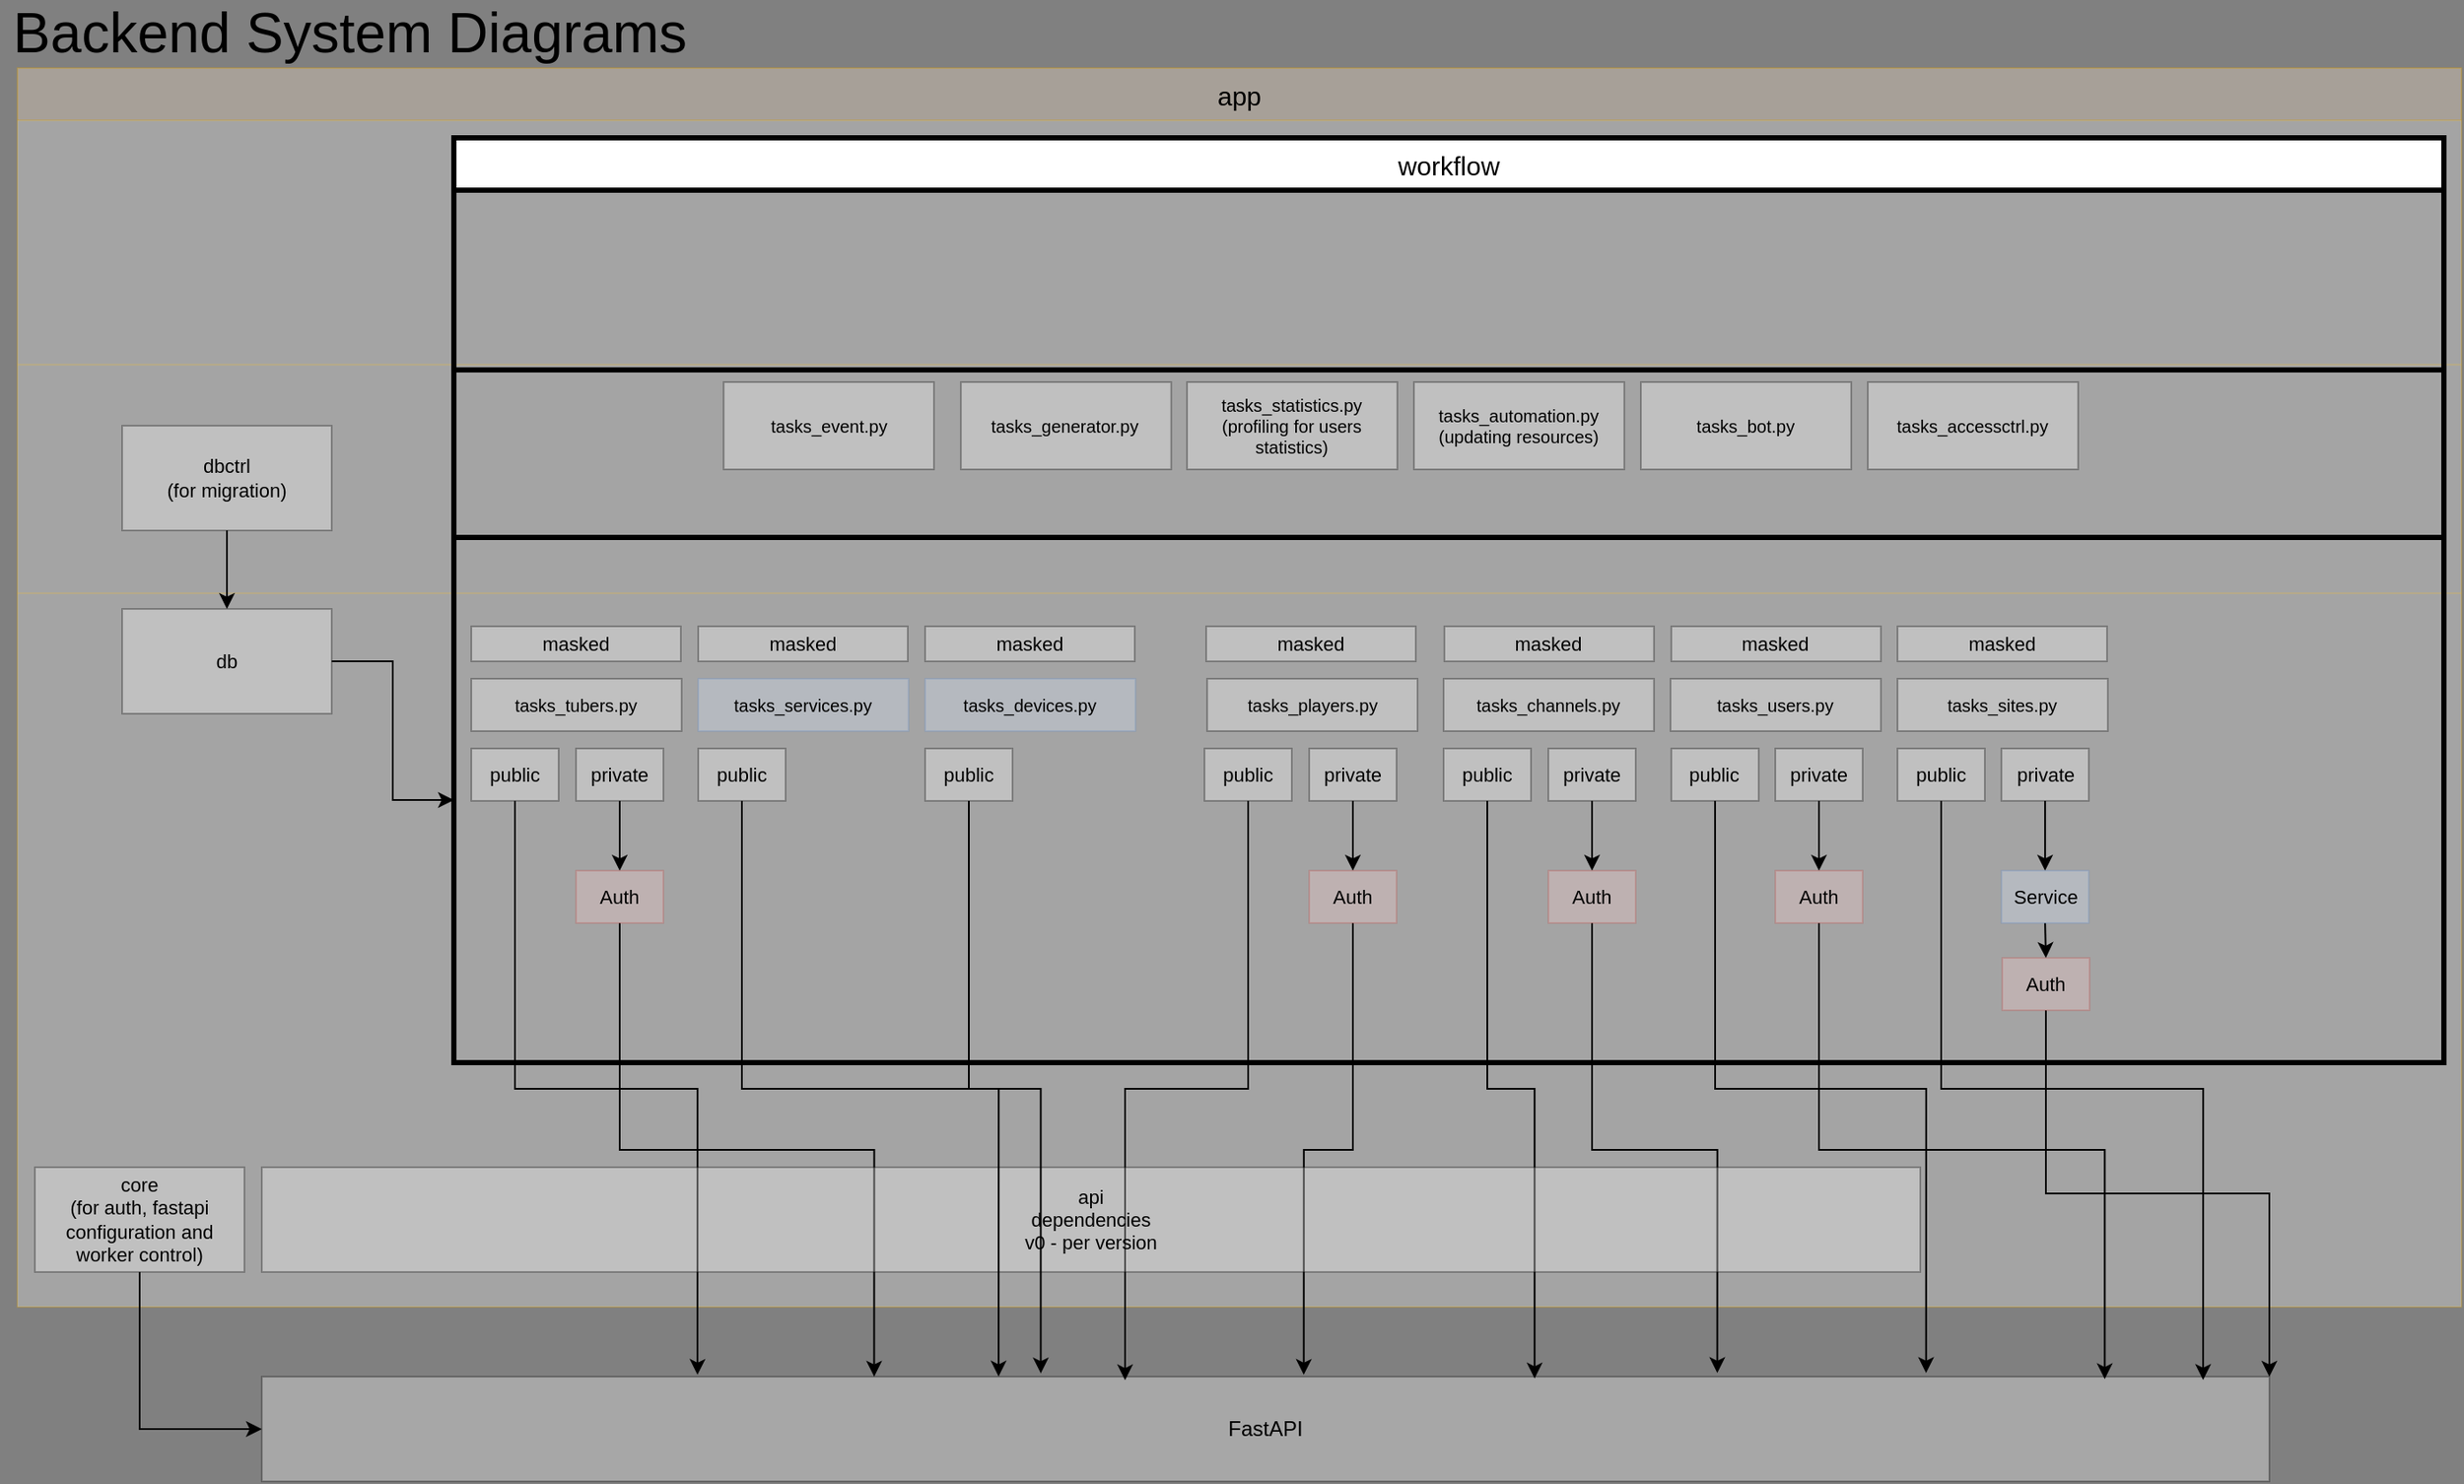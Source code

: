 <mxfile version="16.1.0" type="github">
  <diagram id="8mYQ9tFJFdCZUb9-reb6" name="Page-1">
    <mxGraphModel dx="993" dy="529" grid="1" gridSize="10" guides="1" tooltips="1" connect="1" arrows="1" fold="1" page="1" pageScale="1" pageWidth="827" pageHeight="1169" background="#808080" math="0" shadow="0">
      <root>
        <mxCell id="0" />
        <mxCell id="1" parent="0" />
        <mxCell id="WOKx7JHoCVHnTNnq_0IK-1" value="app" style="shape=table;startSize=30;container=1;collapsible=0;childLayout=tableLayout;fontSize=15;opacity=30;fillColor=#ffe6cc;strokeColor=#d79b00;movable=1;resizable=1;rotatable=1;deletable=1;editable=1;connectable=1;" vertex="1" parent="1">
          <mxGeometry x="10" y="50" width="1400" height="710" as="geometry" />
        </mxCell>
        <mxCell id="WOKx7JHoCVHnTNnq_0IK-2" value="" style="shape=partialRectangle;collapsible=0;dropTarget=0;fillColor=none;top=0;left=0;bottom=0;right=0;points=[[0,0.5],[1,0.5]];portConstraint=eastwest;fontSize=32;opacity=30;" vertex="1" parent="WOKx7JHoCVHnTNnq_0IK-1">
          <mxGeometry y="30" width="1400" height="140" as="geometry" />
        </mxCell>
        <mxCell id="WOKx7JHoCVHnTNnq_0IK-3" value="" style="shape=partialRectangle;html=1;whiteSpace=wrap;connectable=0;overflow=hidden;fillColor=#f5f5f5;top=0;left=0;bottom=0;right=0;pointerEvents=1;fontSize=32;opacity=30;strokeColor=#666666;fontColor=#333333;" vertex="1" parent="WOKx7JHoCVHnTNnq_0IK-2">
          <mxGeometry width="1400" height="140" as="geometry">
            <mxRectangle width="1400" height="140" as="alternateBounds" />
          </mxGeometry>
        </mxCell>
        <mxCell id="WOKx7JHoCVHnTNnq_0IK-4" value="" style="shape=partialRectangle;collapsible=0;dropTarget=0;fillColor=none;top=0;left=0;bottom=0;right=0;points=[[0,0.5],[1,0.5]];portConstraint=eastwest;fontSize=32;opacity=30;" vertex="1" parent="WOKx7JHoCVHnTNnq_0IK-1">
          <mxGeometry y="170" width="1400" height="131" as="geometry" />
        </mxCell>
        <mxCell id="WOKx7JHoCVHnTNnq_0IK-5" value="" style="shape=partialRectangle;html=1;whiteSpace=wrap;connectable=0;overflow=hidden;fillColor=#f5f5f5;top=0;left=0;bottom=0;right=0;pointerEvents=1;fontSize=32;opacity=30;fontColor=#333333;strokeColor=#666666;" vertex="1" parent="WOKx7JHoCVHnTNnq_0IK-4">
          <mxGeometry width="1400" height="131" as="geometry">
            <mxRectangle width="1400" height="131" as="alternateBounds" />
          </mxGeometry>
        </mxCell>
        <mxCell id="WOKx7JHoCVHnTNnq_0IK-6" value="" style="shape=partialRectangle;collapsible=0;dropTarget=0;fillColor=none;top=0;left=0;bottom=0;right=0;points=[[0,0.5],[1,0.5]];portConstraint=eastwest;fontSize=15;opacity=30;" vertex="1" parent="WOKx7JHoCVHnTNnq_0IK-1">
          <mxGeometry y="301" width="1400" height="409" as="geometry" />
        </mxCell>
        <mxCell id="WOKx7JHoCVHnTNnq_0IK-7" value="" style="shape=partialRectangle;html=1;whiteSpace=wrap;connectable=0;overflow=hidden;fillColor=#f5f5f5;top=0;left=0;bottom=0;right=0;pointerEvents=1;fontSize=15;opacity=30;fontColor=#333333;strokeColor=#666666;" vertex="1" parent="WOKx7JHoCVHnTNnq_0IK-6">
          <mxGeometry width="1400" height="409" as="geometry">
            <mxRectangle width="1400" height="409" as="alternateBounds" />
          </mxGeometry>
        </mxCell>
        <mxCell id="ISWFT-Lty1C0rzzajxvx-115" value="workflow" style="shape=table;startSize=30;container=1;collapsible=0;childLayout=tableLayout;fontSize=15;movable=1;resizable=1;rotatable=1;deletable=1;editable=1;connectable=1;strokeWidth=3;" vertex="1" parent="1">
          <mxGeometry x="260" y="90" width="1140" height="530" as="geometry" />
        </mxCell>
        <mxCell id="ISWFT-Lty1C0rzzajxvx-116" value="" style="shape=partialRectangle;collapsible=0;dropTarget=0;fillColor=none;top=0;left=0;bottom=0;right=0;points=[[0,0.5],[1,0.5]];portConstraint=eastwest;fontSize=32;opacity=30;movable=1;resizable=1;rotatable=1;deletable=1;editable=1;connectable=1;" vertex="1" parent="ISWFT-Lty1C0rzzajxvx-115">
          <mxGeometry y="30" width="1140" height="103" as="geometry" />
        </mxCell>
        <mxCell id="ISWFT-Lty1C0rzzajxvx-117" value="" style="shape=partialRectangle;html=1;whiteSpace=wrap;connectable=0;overflow=hidden;fillColor=none;top=0;left=0;bottom=0;right=0;pointerEvents=1;fontSize=32;opacity=30;" vertex="1" parent="ISWFT-Lty1C0rzzajxvx-116">
          <mxGeometry width="1140" height="103" as="geometry">
            <mxRectangle width="1140" height="103" as="alternateBounds" />
          </mxGeometry>
        </mxCell>
        <mxCell id="ISWFT-Lty1C0rzzajxvx-118" value="" style="shape=partialRectangle;collapsible=0;dropTarget=0;fillColor=none;top=0;left=0;bottom=0;right=0;points=[[0,0.5],[1,0.5]];portConstraint=eastwest;fontSize=32;opacity=30;movable=1;resizable=1;rotatable=1;deletable=1;editable=1;connectable=1;" vertex="1" parent="ISWFT-Lty1C0rzzajxvx-115">
          <mxGeometry y="133" width="1140" height="96" as="geometry" />
        </mxCell>
        <mxCell id="ISWFT-Lty1C0rzzajxvx-119" value="" style="shape=partialRectangle;html=1;whiteSpace=wrap;connectable=0;overflow=hidden;fillColor=none;top=0;left=0;bottom=0;right=0;pointerEvents=1;fontSize=32;opacity=30;" vertex="1" parent="ISWFT-Lty1C0rzzajxvx-118">
          <mxGeometry width="1140" height="96" as="geometry">
            <mxRectangle width="1140" height="96" as="alternateBounds" />
          </mxGeometry>
        </mxCell>
        <mxCell id="ISWFT-Lty1C0rzzajxvx-121" value="" style="shape=partialRectangle;collapsible=0;dropTarget=0;fillColor=none;top=0;left=0;bottom=0;right=0;points=[[0,0.5],[1,0.5]];portConstraint=eastwest;fontSize=15;opacity=30;movable=1;resizable=1;rotatable=1;deletable=1;editable=1;connectable=1;" vertex="1" parent="ISWFT-Lty1C0rzzajxvx-115">
          <mxGeometry y="229" width="1140" height="301" as="geometry" />
        </mxCell>
        <mxCell id="ISWFT-Lty1C0rzzajxvx-122" value="" style="shape=partialRectangle;html=1;whiteSpace=wrap;connectable=0;overflow=hidden;fillColor=none;top=0;left=0;bottom=0;right=0;pointerEvents=1;fontSize=15;opacity=30;" vertex="1" parent="ISWFT-Lty1C0rzzajxvx-121">
          <mxGeometry width="1140" height="301" as="geometry">
            <mxRectangle width="1140" height="301" as="alternateBounds" />
          </mxGeometry>
        </mxCell>
        <mxCell id="ISWFT-Lty1C0rzzajxvx-112" value="FastAPI" style="whiteSpace=wrap;html=1;opacity=30;" vertex="1" parent="1">
          <mxGeometry x="150" y="800" width="1150" height="60" as="geometry" />
        </mxCell>
        <mxCell id="ISWFT-Lty1C0rzzajxvx-113" value="&lt;div style=&quot;font-size: 32px&quot;&gt;&lt;font style=&quot;font-size: 32px&quot;&gt;Backend System Diagrams&lt;/font&gt;&lt;/div&gt;" style="text;html=1;align=center;verticalAlign=middle;resizable=0;points=[];autosize=1;strokeColor=none;fillColor=none;" vertex="1" parent="1">
          <mxGeometry y="20" width="400" height="20" as="geometry" />
        </mxCell>
        <mxCell id="WOKx7JHoCVHnTNnq_0IK-20" style="edgeStyle=orthogonalEdgeStyle;rounded=0;orthogonalLoop=1;jettySize=auto;html=1;exitX=0.5;exitY=1;exitDx=0;exitDy=0;entryX=0.217;entryY=-0.018;entryDx=0;entryDy=0;entryPerimeter=0;fontSize=11;movable=1;resizable=1;rotatable=1;deletable=1;editable=1;connectable=1;" edge="1" parent="1" source="WOKx7JHoCVHnTNnq_0IK-11" target="ISWFT-Lty1C0rzzajxvx-112">
          <mxGeometry relative="1" as="geometry" />
        </mxCell>
        <mxCell id="WOKx7JHoCVHnTNnq_0IK-11" value="public" style="whiteSpace=wrap;html=1;fontSize=11;opacity=30;" vertex="1" parent="1">
          <mxGeometry x="270" y="440" width="50" height="30" as="geometry" />
        </mxCell>
        <mxCell id="ISWFT-Lty1C0rzzajxvx-114" value="tasks_tubers.py" style="whiteSpace=wrap;html=1;opacity=30;fontSize=10;" vertex="1" parent="1">
          <mxGeometry x="270" y="400" width="120.455" height="30" as="geometry" />
        </mxCell>
        <mxCell id="WOKx7JHoCVHnTNnq_0IK-8" value="tasks_players.py" style="whiteSpace=wrap;html=1;opacity=30;fontSize=10;" vertex="1" parent="1">
          <mxGeometry x="691.545" y="400" width="120.455" height="30" as="geometry" />
        </mxCell>
        <mxCell id="WOKx7JHoCVHnTNnq_0IK-9" value="tasks_users.py" style="whiteSpace=wrap;html=1;opacity=30;fontSize=10;" vertex="1" parent="1">
          <mxGeometry x="956.995" y="400" width="120.455" height="30" as="geometry" />
        </mxCell>
        <mxCell id="WOKx7JHoCVHnTNnq_0IK-10" value="&lt;div style=&quot;font-size: 10px;&quot;&gt;tasks_channels.py&lt;/div&gt;" style="whiteSpace=wrap;html=1;opacity=30;fontSize=10;" vertex="1" parent="1">
          <mxGeometry x="826.995" y="400" width="120.455" height="30" as="geometry" />
        </mxCell>
        <mxCell id="WOKx7JHoCVHnTNnq_0IK-33" style="edgeStyle=orthogonalEdgeStyle;rounded=0;orthogonalLoop=1;jettySize=auto;html=1;exitX=0.5;exitY=1;exitDx=0;exitDy=0;fontSize=11;" edge="1" parent="1" source="WOKx7JHoCVHnTNnq_0IK-13" target="WOKx7JHoCVHnTNnq_0IK-28">
          <mxGeometry relative="1" as="geometry" />
        </mxCell>
        <mxCell id="WOKx7JHoCVHnTNnq_0IK-13" value="private" style="whiteSpace=wrap;html=1;fontSize=11;opacity=30;" vertex="1" parent="1">
          <mxGeometry x="330" y="440" width="50" height="30" as="geometry" />
        </mxCell>
        <mxCell id="WOKx7JHoCVHnTNnq_0IK-34" style="edgeStyle=orthogonalEdgeStyle;rounded=0;orthogonalLoop=1;jettySize=auto;html=1;exitX=0.5;exitY=1;exitDx=0;exitDy=0;entryX=0.5;entryY=0;entryDx=0;entryDy=0;fontSize=11;" edge="1" parent="1" source="WOKx7JHoCVHnTNnq_0IK-14" target="WOKx7JHoCVHnTNnq_0IK-29">
          <mxGeometry relative="1" as="geometry" />
        </mxCell>
        <mxCell id="WOKx7JHoCVHnTNnq_0IK-14" value="private" style="whiteSpace=wrap;html=1;fontSize=11;opacity=30;" vertex="1" parent="1">
          <mxGeometry x="750" y="440" width="50" height="30" as="geometry" />
        </mxCell>
        <mxCell id="WOKx7JHoCVHnTNnq_0IK-21" style="edgeStyle=orthogonalEdgeStyle;rounded=0;orthogonalLoop=1;jettySize=auto;html=1;exitX=0.5;exitY=1;exitDx=0;exitDy=0;entryX=0.43;entryY=0.034;entryDx=0;entryDy=0;entryPerimeter=0;fontSize=11;movable=1;resizable=1;rotatable=1;deletable=1;editable=1;connectable=1;" edge="1" parent="1" source="WOKx7JHoCVHnTNnq_0IK-15" target="ISWFT-Lty1C0rzzajxvx-112">
          <mxGeometry relative="1" as="geometry" />
        </mxCell>
        <mxCell id="WOKx7JHoCVHnTNnq_0IK-15" value="public" style="whiteSpace=wrap;html=1;fontSize=11;opacity=30;" vertex="1" parent="1">
          <mxGeometry x="690" y="440" width="50" height="30" as="geometry" />
        </mxCell>
        <mxCell id="WOKx7JHoCVHnTNnq_0IK-16" value="masked" style="whiteSpace=wrap;html=1;fontSize=11;opacity=30;" vertex="1" parent="1">
          <mxGeometry x="270" y="370" width="120" height="20" as="geometry" />
        </mxCell>
        <mxCell id="WOKx7JHoCVHnTNnq_0IK-17" value="masked" style="whiteSpace=wrap;html=1;fontSize=11;opacity=30;" vertex="1" parent="1">
          <mxGeometry x="691" y="370" width="120" height="20" as="geometry" />
        </mxCell>
        <mxCell id="WOKx7JHoCVHnTNnq_0IK-18" value="masked" style="whiteSpace=wrap;html=1;fontSize=11;opacity=30;" vertex="1" parent="1">
          <mxGeometry x="957.45" y="370" width="120" height="20" as="geometry" />
        </mxCell>
        <mxCell id="WOKx7JHoCVHnTNnq_0IK-19" value="masked" style="whiteSpace=wrap;html=1;fontSize=11;opacity=30;" vertex="1" parent="1">
          <mxGeometry x="827.45" y="370" width="120" height="20" as="geometry" />
        </mxCell>
        <mxCell id="WOKx7JHoCVHnTNnq_0IK-36" style="edgeStyle=orthogonalEdgeStyle;rounded=0;orthogonalLoop=1;jettySize=auto;html=1;exitX=0.5;exitY=1;exitDx=0;exitDy=0;entryX=0.5;entryY=0;entryDx=0;entryDy=0;fontSize=11;" edge="1" parent="1" source="WOKx7JHoCVHnTNnq_0IK-22" target="WOKx7JHoCVHnTNnq_0IK-31">
          <mxGeometry relative="1" as="geometry" />
        </mxCell>
        <mxCell id="WOKx7JHoCVHnTNnq_0IK-22" value="private" style="whiteSpace=wrap;html=1;fontSize=11;opacity=30;" vertex="1" parent="1">
          <mxGeometry x="1017" y="440" width="50" height="30" as="geometry" />
        </mxCell>
        <mxCell id="WOKx7JHoCVHnTNnq_0IK-27" style="edgeStyle=orthogonalEdgeStyle;rounded=0;orthogonalLoop=1;jettySize=auto;html=1;exitX=0.5;exitY=1;exitDx=0;exitDy=0;entryX=0.829;entryY=-0.036;entryDx=0;entryDy=0;entryPerimeter=0;fontSize=11;movable=1;resizable=1;rotatable=1;deletable=1;editable=1;connectable=1;" edge="1" parent="1" source="WOKx7JHoCVHnTNnq_0IK-23" target="ISWFT-Lty1C0rzzajxvx-112">
          <mxGeometry relative="1" as="geometry" />
        </mxCell>
        <mxCell id="WOKx7JHoCVHnTNnq_0IK-23" value="public" style="whiteSpace=wrap;html=1;fontSize=11;opacity=30;" vertex="1" parent="1">
          <mxGeometry x="957.45" y="440" width="50" height="30" as="geometry" />
        </mxCell>
        <mxCell id="WOKx7JHoCVHnTNnq_0IK-35" style="edgeStyle=orthogonalEdgeStyle;rounded=0;orthogonalLoop=1;jettySize=auto;html=1;exitX=0.5;exitY=1;exitDx=0;exitDy=0;entryX=0.5;entryY=0;entryDx=0;entryDy=0;fontSize=11;" edge="1" parent="1" source="WOKx7JHoCVHnTNnq_0IK-24" target="WOKx7JHoCVHnTNnq_0IK-30">
          <mxGeometry relative="1" as="geometry" />
        </mxCell>
        <mxCell id="WOKx7JHoCVHnTNnq_0IK-24" value="private" style="whiteSpace=wrap;html=1;fontSize=11;opacity=30;" vertex="1" parent="1">
          <mxGeometry x="887" y="440" width="50" height="30" as="geometry" />
        </mxCell>
        <mxCell id="WOKx7JHoCVHnTNnq_0IK-26" style="edgeStyle=orthogonalEdgeStyle;rounded=0;orthogonalLoop=1;jettySize=auto;html=1;exitX=0.5;exitY=1;exitDx=0;exitDy=0;entryX=0.634;entryY=0.017;entryDx=0;entryDy=0;entryPerimeter=0;fontSize=11;movable=1;resizable=1;rotatable=1;deletable=1;editable=1;connectable=1;" edge="1" parent="1" source="WOKx7JHoCVHnTNnq_0IK-25" target="ISWFT-Lty1C0rzzajxvx-112">
          <mxGeometry relative="1" as="geometry" />
        </mxCell>
        <mxCell id="WOKx7JHoCVHnTNnq_0IK-25" value="public" style="whiteSpace=wrap;html=1;fontSize=11;opacity=30;" vertex="1" parent="1">
          <mxGeometry x="827" y="440" width="50" height="30" as="geometry" />
        </mxCell>
        <mxCell id="WOKx7JHoCVHnTNnq_0IK-37" style="edgeStyle=orthogonalEdgeStyle;rounded=0;orthogonalLoop=1;jettySize=auto;html=1;exitX=0.5;exitY=1;exitDx=0;exitDy=0;entryX=0.305;entryY=-0.001;entryDx=0;entryDy=0;entryPerimeter=0;fontSize=11;movable=1;resizable=1;rotatable=1;deletable=1;editable=1;connectable=1;" edge="1" parent="1" source="WOKx7JHoCVHnTNnq_0IK-28" target="ISWFT-Lty1C0rzzajxvx-112">
          <mxGeometry relative="1" as="geometry" />
        </mxCell>
        <mxCell id="WOKx7JHoCVHnTNnq_0IK-28" value="Auth" style="whiteSpace=wrap;html=1;fontSize=11;opacity=30;fillColor=#f8cecc;strokeColor=#b85450;" vertex="1" parent="1">
          <mxGeometry x="330" y="510" width="50" height="30" as="geometry" />
        </mxCell>
        <mxCell id="WOKx7JHoCVHnTNnq_0IK-38" style="edgeStyle=orthogonalEdgeStyle;rounded=0;orthogonalLoop=1;jettySize=auto;html=1;exitX=0.5;exitY=1;exitDx=0;exitDy=0;entryX=0.519;entryY=-0.018;entryDx=0;entryDy=0;entryPerimeter=0;fontSize=11;movable=1;resizable=1;rotatable=1;deletable=1;editable=1;connectable=1;" edge="1" parent="1" source="WOKx7JHoCVHnTNnq_0IK-29" target="ISWFT-Lty1C0rzzajxvx-112">
          <mxGeometry relative="1" as="geometry" />
        </mxCell>
        <mxCell id="WOKx7JHoCVHnTNnq_0IK-29" value="Auth" style="whiteSpace=wrap;html=1;fontSize=11;opacity=30;fillColor=#f8cecc;strokeColor=#b85450;" vertex="1" parent="1">
          <mxGeometry x="750" y="510" width="50" height="30" as="geometry" />
        </mxCell>
        <mxCell id="WOKx7JHoCVHnTNnq_0IK-39" style="edgeStyle=orthogonalEdgeStyle;rounded=0;orthogonalLoop=1;jettySize=auto;html=1;exitX=0.5;exitY=1;exitDx=0;exitDy=0;entryX=0.725;entryY=-0.036;entryDx=0;entryDy=0;entryPerimeter=0;fontSize=11;movable=1;resizable=1;rotatable=1;deletable=1;editable=1;connectable=1;" edge="1" parent="1" source="WOKx7JHoCVHnTNnq_0IK-30" target="ISWFT-Lty1C0rzzajxvx-112">
          <mxGeometry relative="1" as="geometry" />
        </mxCell>
        <mxCell id="WOKx7JHoCVHnTNnq_0IK-30" value="Auth" style="whiteSpace=wrap;html=1;fontSize=11;opacity=30;fillColor=#f8cecc;strokeColor=#b85450;" vertex="1" parent="1">
          <mxGeometry x="887" y="510" width="50" height="30" as="geometry" />
        </mxCell>
        <mxCell id="WOKx7JHoCVHnTNnq_0IK-40" style="edgeStyle=orthogonalEdgeStyle;rounded=0;orthogonalLoop=1;jettySize=auto;html=1;exitX=0.5;exitY=1;exitDx=0;exitDy=0;entryX=0.918;entryY=0.023;entryDx=0;entryDy=0;entryPerimeter=0;fontSize=11;movable=1;resizable=1;rotatable=1;deletable=1;editable=1;connectable=1;" edge="1" parent="1" source="WOKx7JHoCVHnTNnq_0IK-31" target="ISWFT-Lty1C0rzzajxvx-112">
          <mxGeometry relative="1" as="geometry" />
        </mxCell>
        <mxCell id="WOKx7JHoCVHnTNnq_0IK-31" value="Auth" style="whiteSpace=wrap;html=1;fontSize=11;opacity=30;fillColor=#f8cecc;strokeColor=#b85450;" vertex="1" parent="1">
          <mxGeometry x="1017" y="510" width="50" height="30" as="geometry" />
        </mxCell>
        <mxCell id="WOKx7JHoCVHnTNnq_0IK-51" style="edgeStyle=orthogonalEdgeStyle;rounded=0;orthogonalLoop=1;jettySize=auto;html=1;exitX=0.5;exitY=1;exitDx=0;exitDy=0;entryX=0.967;entryY=0.031;entryDx=0;entryDy=0;entryPerimeter=0;fontSize=11;movable=1;resizable=1;rotatable=1;deletable=1;editable=1;connectable=1;" edge="1" parent="1" source="WOKx7JHoCVHnTNnq_0IK-52" target="ISWFT-Lty1C0rzzajxvx-112">
          <mxGeometry relative="1" as="geometry" />
        </mxCell>
        <mxCell id="WOKx7JHoCVHnTNnq_0IK-41" value="tasks_sites.py" style="whiteSpace=wrap;html=1;opacity=30;fontSize=10;" vertex="1" parent="1">
          <mxGeometry x="1087" y="400" width="120.455" height="30" as="geometry" />
        </mxCell>
        <mxCell id="WOKx7JHoCVHnTNnq_0IK-50" value="masked" style="whiteSpace=wrap;html=1;fontSize=11;opacity=30;" vertex="1" parent="1">
          <mxGeometry x="1087" y="370" width="120" height="20" as="geometry" />
        </mxCell>
        <mxCell id="WOKx7JHoCVHnTNnq_0IK-52" value="public" style="whiteSpace=wrap;html=1;fontSize=11;opacity=30;" vertex="1" parent="1">
          <mxGeometry x="1087" y="440" width="50" height="30" as="geometry" />
        </mxCell>
        <mxCell id="WOKx7JHoCVHnTNnq_0IK-54" style="edgeStyle=orthogonalEdgeStyle;rounded=0;orthogonalLoop=1;jettySize=auto;html=1;exitX=0.5;exitY=1;exitDx=0;exitDy=0;fontSize=11;entryX=1;entryY=0;entryDx=0;entryDy=0;movable=1;resizable=1;rotatable=1;deletable=1;editable=1;connectable=1;" edge="1" parent="1" source="WOKx7JHoCVHnTNnq_0IK-67" target="ISWFT-Lty1C0rzzajxvx-112">
          <mxGeometry relative="1" as="geometry">
            <mxPoint x="860" y="679" as="targetPoint" />
          </mxGeometry>
        </mxCell>
        <mxCell id="WOKx7JHoCVHnTNnq_0IK-69" style="edgeStyle=orthogonalEdgeStyle;rounded=0;orthogonalLoop=1;jettySize=auto;html=1;exitX=0.5;exitY=1;exitDx=0;exitDy=0;entryX=0.5;entryY=0;entryDx=0;entryDy=0;fontSize=11;" edge="1" parent="1" source="WOKx7JHoCVHnTNnq_0IK-53" target="WOKx7JHoCVHnTNnq_0IK-68">
          <mxGeometry relative="1" as="geometry" />
        </mxCell>
        <mxCell id="WOKx7JHoCVHnTNnq_0IK-53" value="private" style="whiteSpace=wrap;html=1;fontSize=11;opacity=30;" vertex="1" parent="1">
          <mxGeometry x="1146.55" y="440" width="50" height="30" as="geometry" />
        </mxCell>
        <mxCell id="WOKx7JHoCVHnTNnq_0IK-65" style="edgeStyle=orthogonalEdgeStyle;rounded=0;orthogonalLoop=1;jettySize=auto;html=1;exitX=1;exitY=0.5;exitDx=0;exitDy=0;entryX=0;entryY=0.5;entryDx=0;entryDy=0;fontSize=11;" edge="1" parent="1" source="WOKx7JHoCVHnTNnq_0IK-55" target="ISWFT-Lty1C0rzzajxvx-121">
          <mxGeometry relative="1" as="geometry" />
        </mxCell>
        <mxCell id="WOKx7JHoCVHnTNnq_0IK-55" value="db" style="whiteSpace=wrap;html=1;fontSize=11;opacity=30;" vertex="1" parent="1">
          <mxGeometry x="70" y="360" width="120" height="60" as="geometry" />
        </mxCell>
        <mxCell id="WOKx7JHoCVHnTNnq_0IK-57" style="edgeStyle=orthogonalEdgeStyle;rounded=0;orthogonalLoop=1;jettySize=auto;html=1;exitX=0.5;exitY=1;exitDx=0;exitDy=0;entryX=0.5;entryY=0;entryDx=0;entryDy=0;fontSize=11;" edge="1" parent="1" source="WOKx7JHoCVHnTNnq_0IK-56" target="WOKx7JHoCVHnTNnq_0IK-55">
          <mxGeometry relative="1" as="geometry" />
        </mxCell>
        <mxCell id="WOKx7JHoCVHnTNnq_0IK-56" value="&lt;div&gt;dbctrl&lt;/div&gt;&lt;div&gt;(for migration)&lt;br&gt;&lt;/div&gt;" style="whiteSpace=wrap;html=1;fontSize=11;opacity=30;" vertex="1" parent="1">
          <mxGeometry x="70" y="255" width="120" height="60" as="geometry" />
        </mxCell>
        <mxCell id="WOKx7JHoCVHnTNnq_0IK-58" value="&lt;div&gt;api&lt;/div&gt;&lt;div&gt;dependencies&lt;/div&gt;&lt;div&gt;v0 - per version&lt;/div&gt;" style="whiteSpace=wrap;html=1;fontSize=11;opacity=30;" vertex="1" parent="1">
          <mxGeometry x="150" y="680" width="950" height="60" as="geometry" />
        </mxCell>
        <mxCell id="WOKx7JHoCVHnTNnq_0IK-66" style="edgeStyle=orthogonalEdgeStyle;rounded=0;orthogonalLoop=1;jettySize=auto;html=1;exitX=0.5;exitY=1;exitDx=0;exitDy=0;entryX=0;entryY=0.5;entryDx=0;entryDy=0;fontSize=11;" edge="1" parent="1" source="WOKx7JHoCVHnTNnq_0IK-59" target="ISWFT-Lty1C0rzzajxvx-112">
          <mxGeometry relative="1" as="geometry" />
        </mxCell>
        <mxCell id="WOKx7JHoCVHnTNnq_0IK-59" value="&lt;div&gt;core&lt;/div&gt;&lt;div&gt;(for auth, fastapi configuration and worker control)&lt;br&gt;&lt;/div&gt;" style="whiteSpace=wrap;html=1;fontSize=11;opacity=30;" vertex="1" parent="1">
          <mxGeometry x="20" y="680" width="120" height="60" as="geometry" />
        </mxCell>
        <mxCell id="WOKx7JHoCVHnTNnq_0IK-67" value="Auth" style="whiteSpace=wrap;html=1;fontSize=11;opacity=30;fillColor=#f8cecc;strokeColor=#b85450;" vertex="1" parent="1">
          <mxGeometry x="1147" y="560" width="50" height="30" as="geometry" />
        </mxCell>
        <mxCell id="WOKx7JHoCVHnTNnq_0IK-70" style="edgeStyle=orthogonalEdgeStyle;rounded=0;orthogonalLoop=1;jettySize=auto;html=1;exitX=0.5;exitY=1;exitDx=0;exitDy=0;entryX=0.5;entryY=0;entryDx=0;entryDy=0;fontSize=11;" edge="1" parent="1" source="WOKx7JHoCVHnTNnq_0IK-68" target="WOKx7JHoCVHnTNnq_0IK-67">
          <mxGeometry relative="1" as="geometry" />
        </mxCell>
        <mxCell id="WOKx7JHoCVHnTNnq_0IK-68" value="Service" style="whiteSpace=wrap;html=1;fontSize=11;opacity=30;fillColor=#dae8fc;strokeColor=#6c8ebf;" vertex="1" parent="1">
          <mxGeometry x="1146.55" y="510" width="50" height="30" as="geometry" />
        </mxCell>
        <mxCell id="WOKx7JHoCVHnTNnq_0IK-71" value="masked" style="whiteSpace=wrap;html=1;fontSize=11;opacity=30;" vertex="1" parent="1">
          <mxGeometry x="400" y="370" width="120" height="20" as="geometry" />
        </mxCell>
        <mxCell id="WOKx7JHoCVHnTNnq_0IK-72" value="tasks_services.py" style="whiteSpace=wrap;html=1;opacity=30;fontSize=10;fillColor=#dae8fc;strokeColor=#6c8ebf;" vertex="1" parent="1">
          <mxGeometry x="400" y="400" width="120.455" height="30" as="geometry" />
        </mxCell>
        <mxCell id="WOKx7JHoCVHnTNnq_0IK-75" style="edgeStyle=orthogonalEdgeStyle;rounded=0;orthogonalLoop=1;jettySize=auto;html=1;exitX=0.5;exitY=1;exitDx=0;exitDy=0;entryX=0.367;entryY=-0.002;entryDx=0;entryDy=0;entryPerimeter=0;fontSize=11;" edge="1" parent="1" source="WOKx7JHoCVHnTNnq_0IK-73" target="ISWFT-Lty1C0rzzajxvx-112">
          <mxGeometry relative="1" as="geometry" />
        </mxCell>
        <mxCell id="WOKx7JHoCVHnTNnq_0IK-73" value="public" style="whiteSpace=wrap;html=1;fontSize=11;opacity=30;" vertex="1" parent="1">
          <mxGeometry x="400" y="440" width="50" height="30" as="geometry" />
        </mxCell>
        <mxCell id="WOKx7JHoCVHnTNnq_0IK-76" value="masked" style="whiteSpace=wrap;html=1;fontSize=11;opacity=30;" vertex="1" parent="1">
          <mxGeometry x="530" y="370" width="120" height="20" as="geometry" />
        </mxCell>
        <mxCell id="WOKx7JHoCVHnTNnq_0IK-77" value="tasks_devices.py" style="whiteSpace=wrap;html=1;opacity=30;fontSize=10;fillColor=#dae8fc;strokeColor=#6c8ebf;" vertex="1" parent="1">
          <mxGeometry x="530" y="400" width="120.455" height="30" as="geometry" />
        </mxCell>
        <mxCell id="WOKx7JHoCVHnTNnq_0IK-79" style="edgeStyle=orthogonalEdgeStyle;rounded=0;orthogonalLoop=1;jettySize=auto;html=1;exitX=0.5;exitY=1;exitDx=0;exitDy=0;entryX=0.388;entryY=-0.032;entryDx=0;entryDy=0;entryPerimeter=0;fontSize=11;" edge="1" parent="1" source="WOKx7JHoCVHnTNnq_0IK-78" target="ISWFT-Lty1C0rzzajxvx-112">
          <mxGeometry relative="1" as="geometry" />
        </mxCell>
        <mxCell id="WOKx7JHoCVHnTNnq_0IK-78" value="public" style="whiteSpace=wrap;html=1;fontSize=11;opacity=30;" vertex="1" parent="1">
          <mxGeometry x="530" y="440" width="50" height="30" as="geometry" />
        </mxCell>
        <mxCell id="WOKx7JHoCVHnTNnq_0IK-42" value="tasks_event.py" style="whiteSpace=wrap;html=1;opacity=30;fontSize=10;" vertex="1" parent="1">
          <mxGeometry x="414.55" y="230" width="120.454" height="50" as="geometry" />
        </mxCell>
        <mxCell id="WOKx7JHoCVHnTNnq_0IK-43" value="&lt;div style=&quot;font-size: 10px&quot;&gt;tasks_generator.py&lt;/div&gt;" style="whiteSpace=wrap;html=1;opacity=30;fontSize=10;" vertex="1" parent="1">
          <mxGeometry x="550.449" y="230" width="120.454" height="50" as="geometry" />
        </mxCell>
        <mxCell id="WOKx7JHoCVHnTNnq_0IK-80" value="&lt;div style=&quot;font-size: 10px&quot;&gt;tasks_statistics.py&lt;/div&gt;&lt;div style=&quot;font-size: 10px&quot;&gt;(profiling for users statistics)&lt;br&gt;&lt;/div&gt;" style="whiteSpace=wrap;html=1;opacity=30;fontSize=10;" vertex="1" parent="1">
          <mxGeometry x="679.998" y="230" width="120.454" height="50" as="geometry" />
        </mxCell>
        <mxCell id="WOKx7JHoCVHnTNnq_0IK-81" value="&lt;div style=&quot;font-size: 10px&quot;&gt;tasks_automation.py&lt;/div&gt;&lt;div style=&quot;font-size: 10px&quot;&gt;(updating resources)&lt;br&gt;&lt;/div&gt;" style="whiteSpace=wrap;html=1;opacity=30;fontSize=10;" vertex="1" parent="1">
          <mxGeometry x="809.998" y="230" width="120.454" height="50" as="geometry" />
        </mxCell>
        <mxCell id="WOKx7JHoCVHnTNnq_0IK-82" value="&lt;div style=&quot;font-size: 10px&quot;&gt;tasks_bot.py&lt;/div&gt;" style="whiteSpace=wrap;html=1;opacity=30;fontSize=10;" vertex="1" parent="1">
          <mxGeometry x="939.997" y="230" width="120.454" height="50" as="geometry" />
        </mxCell>
        <mxCell id="WOKx7JHoCVHnTNnq_0IK-83" value="&lt;div style=&quot;font-size: 10px&quot;&gt;tasks_accessctrl.py&lt;/div&gt;" style="whiteSpace=wrap;html=1;opacity=30;fontSize=10;" vertex="1" parent="1">
          <mxGeometry x="1069.996" y="230" width="120.454" height="50" as="geometry" />
        </mxCell>
      </root>
    </mxGraphModel>
  </diagram>
</mxfile>
